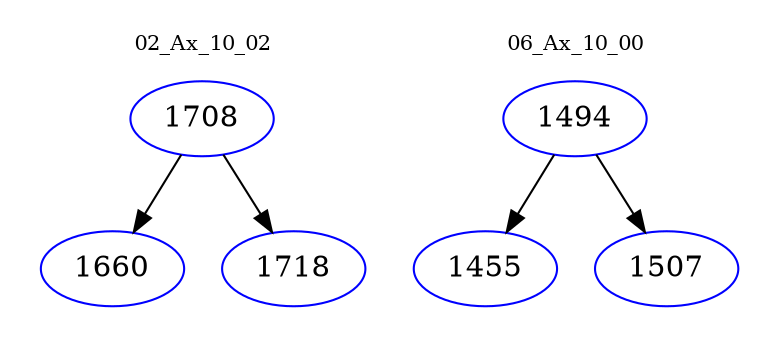 digraph{
subgraph cluster_0 {
color = white
label = "02_Ax_10_02";
fontsize=10;
T0_1708 [label="1708", color="blue"]
T0_1708 -> T0_1660 [color="black"]
T0_1660 [label="1660", color="blue"]
T0_1708 -> T0_1718 [color="black"]
T0_1718 [label="1718", color="blue"]
}
subgraph cluster_1 {
color = white
label = "06_Ax_10_00";
fontsize=10;
T1_1494 [label="1494", color="blue"]
T1_1494 -> T1_1455 [color="black"]
T1_1455 [label="1455", color="blue"]
T1_1494 -> T1_1507 [color="black"]
T1_1507 [label="1507", color="blue"]
}
}
